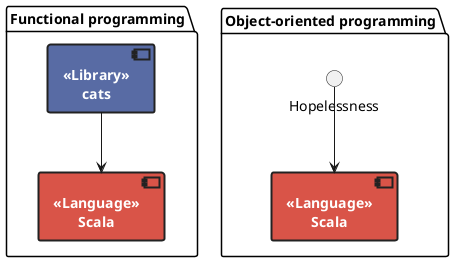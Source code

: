 @startuml

skinparam defaultTextAlignment center

skinparam component {
  fontStyle bold
  borderColor #222
  borderThickness 2
}

skinparam component<< Library >> {
  fontColor white
  backgroundColor #586ba4
}

skinparam component<< New idea >> {
  fontColor black
  backgroundColor #ffe696
}

skinparam component<< Language >> {
  fontColor white
  backgroundColor #d95448
}

package fp as "Functional programming" {
  component cats as "cats" << Library >>
  component scalafp as "Scala" << Language >>
  cats --> scalafp
}

package oop as "Object-oriented programming" {
  component scalaoop as "Scala" << Language >>
  interface hopeless as "Hopelessness"
  hopeless --> scalaoop
}
@enduml
